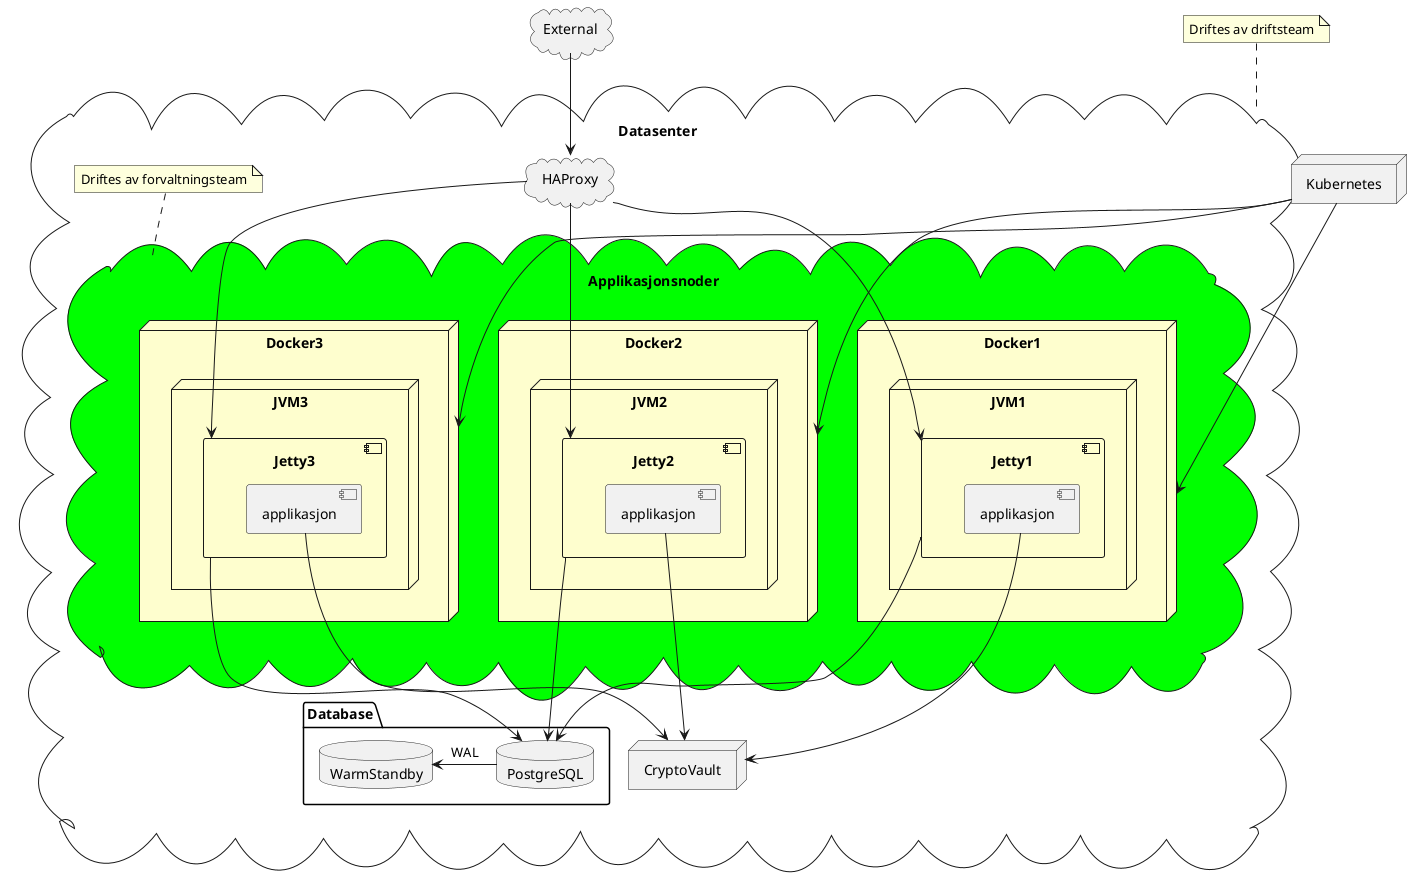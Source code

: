 @startuml

cloud External

cloud Datasenter {
    cloud HAProxy
    External -down-> HAProxy

    cloud Applikasjonsnoder #lime {
        node Docker3 #FEFECE {
            node JVM3 {
                component Jetty3 {
                    component App3 as "applikasjon"
                }
            }
        }
        node Docker2 #FEFECE {
            node JVM2 {
                component Jetty2 {
                    component App2 as "applikasjon"
                }
            }
        }
        node Docker1 #FEFECE {
            node JVM1 {
                component Jetty1 {
                    component App1 as "applikasjon"
                }
            }
        }

        HAProxy -down-> Jetty1
        HAProxy -down-> Jetty2
        HAProxy -down-> Jetty3
    }
    
    note top of Applikasjonsnoder: Driftes av forvaltningsteam

    package Database {
        database PostgreSQL
        database WarmStandby
    }
    Jetty3 -down-> PostgreSQL
    Jetty2 -down-> PostgreSQL
    Jetty1 -down-> PostgreSQL

    PostgreSQL -left-> WarmStandby: WAL
    
    node CryptoVault
    App1 -down-> CryptoVault
    App2 -down-> CryptoVault
    App3 -down-> CryptoVault
}
node Kubernetes

Kubernetes -down-> Docker1
Kubernetes -down-> Docker2
Kubernetes -down-> Docker3

note top of Datasenter: Driftes av driftsteam

@enduml
